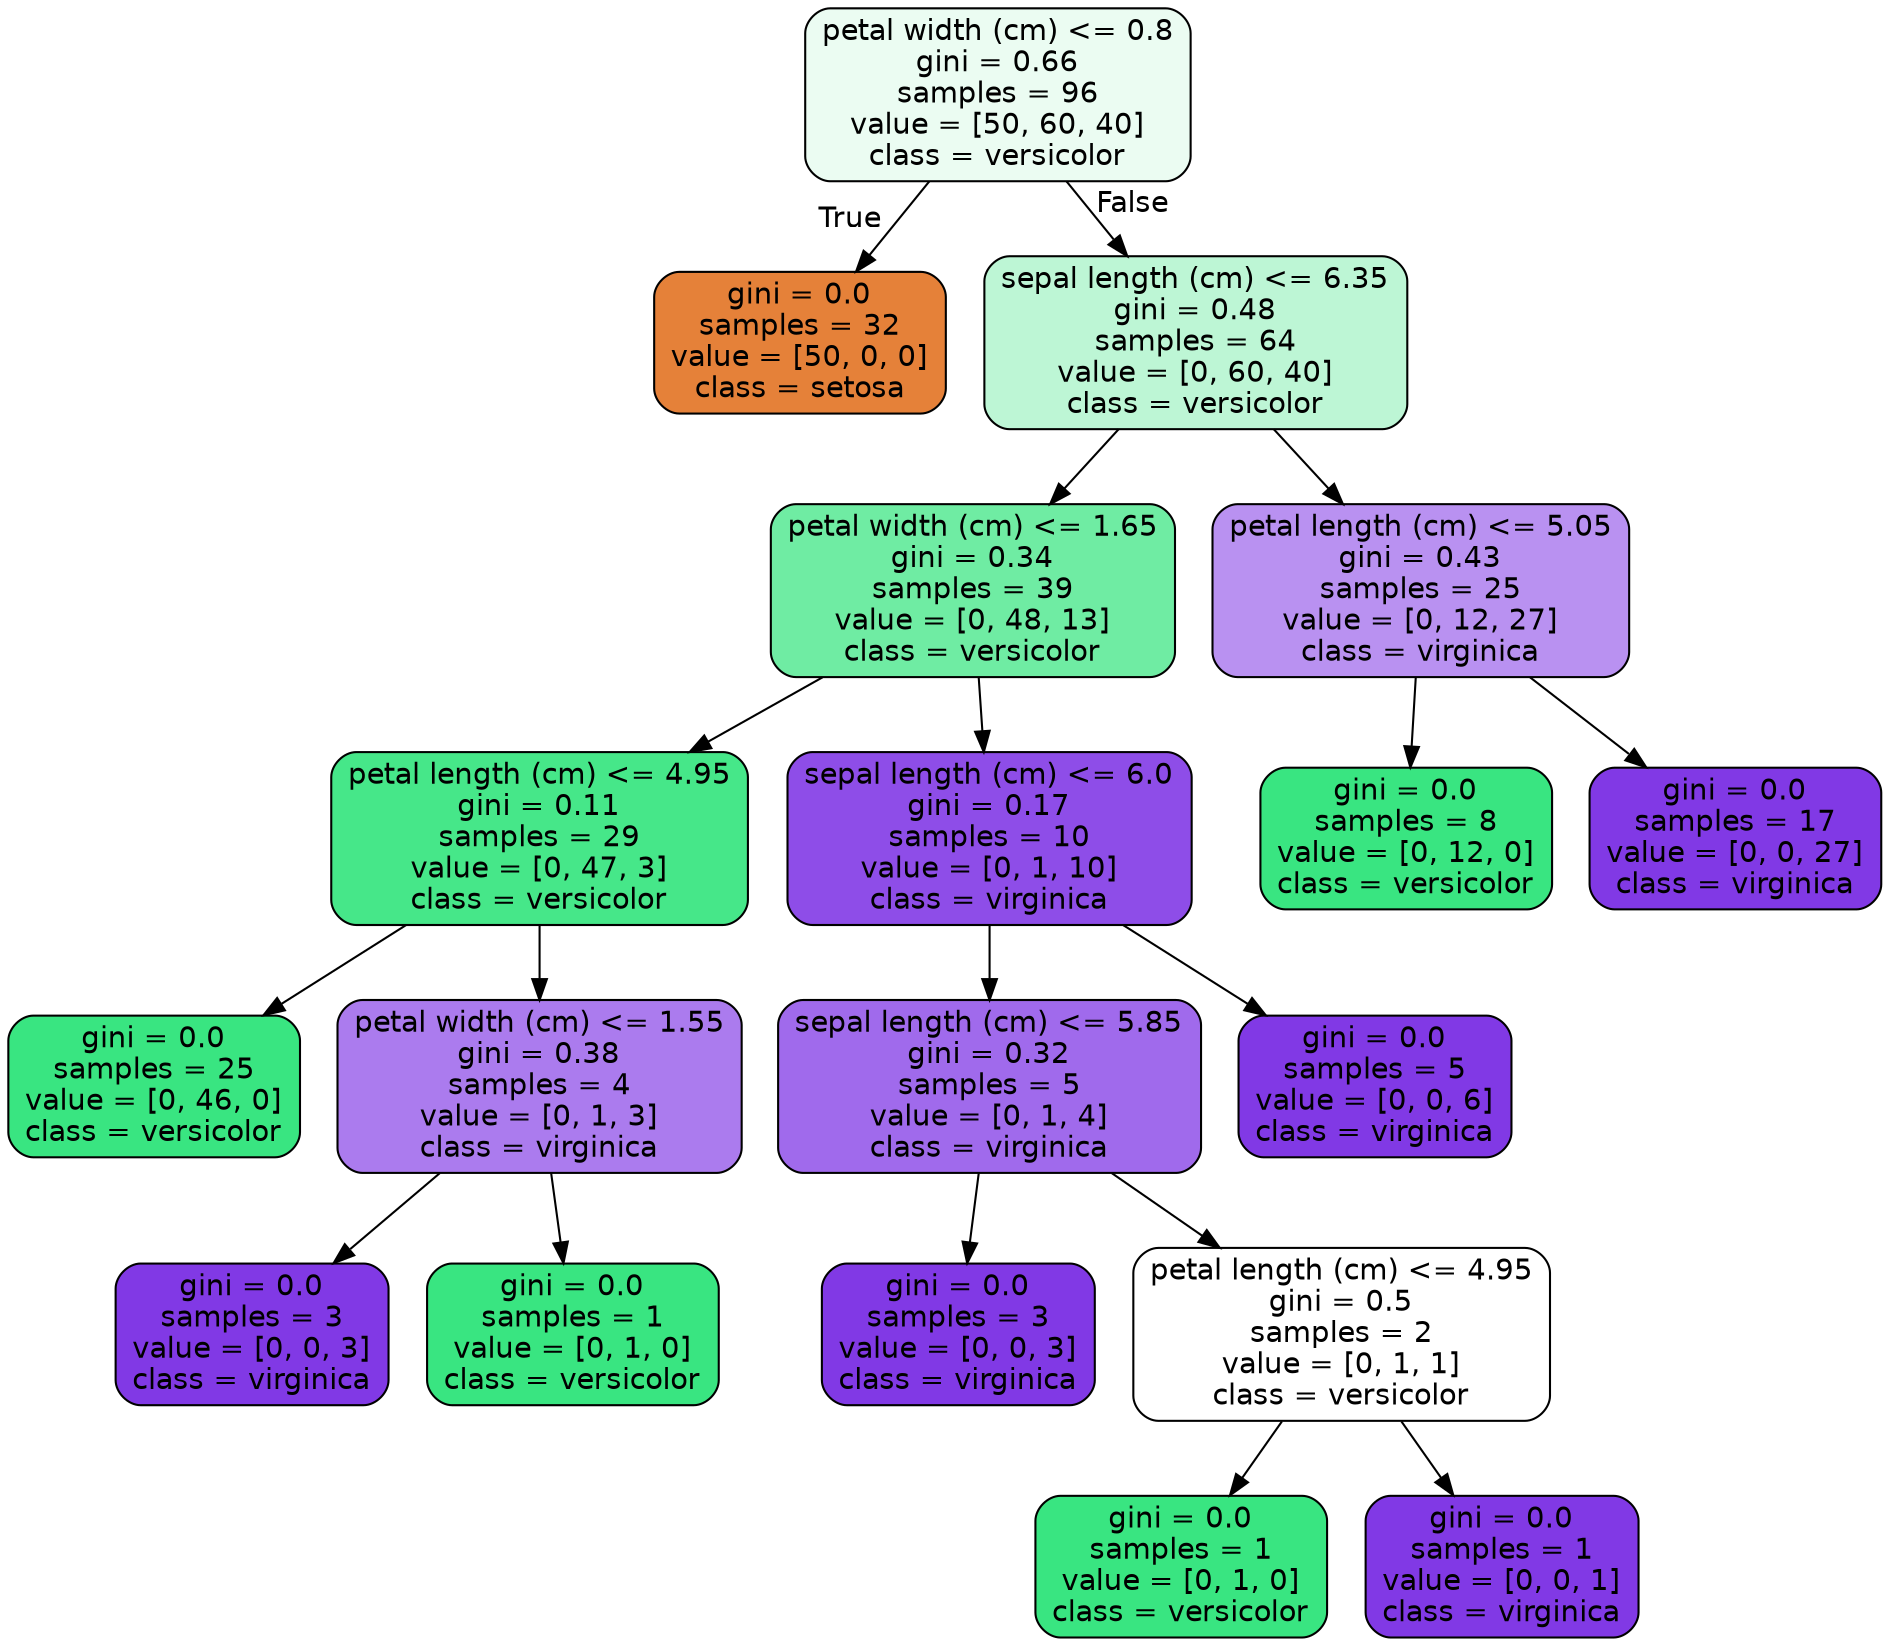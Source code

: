 digraph Tree {
node [shape=box, style="filled, rounded", color="black", fontname=helvetica] ;
edge [fontname=helvetica] ;
0 [label="petal width (cm) <= 0.8\ngini = 0.66\nsamples = 96\nvalue = [50, 60, 40]\nclass = versicolor", fillcolor="#ebfcf2"] ;
1 [label="gini = 0.0\nsamples = 32\nvalue = [50, 0, 0]\nclass = setosa", fillcolor="#e58139"] ;
0 -> 1 [labeldistance=2.5, labelangle=45, headlabel="True"] ;
2 [label="sepal length (cm) <= 6.35\ngini = 0.48\nsamples = 64\nvalue = [0, 60, 40]\nclass = versicolor", fillcolor="#bdf6d5"] ;
0 -> 2 [labeldistance=2.5, labelangle=-45, headlabel="False"] ;
3 [label="petal width (cm) <= 1.65\ngini = 0.34\nsamples = 39\nvalue = [0, 48, 13]\nclass = versicolor", fillcolor="#6feca3"] ;
2 -> 3 ;
4 [label="petal length (cm) <= 4.95\ngini = 0.11\nsamples = 29\nvalue = [0, 47, 3]\nclass = versicolor", fillcolor="#46e789"] ;
3 -> 4 ;
5 [label="gini = 0.0\nsamples = 25\nvalue = [0, 46, 0]\nclass = versicolor", fillcolor="#39e581"] ;
4 -> 5 ;
6 [label="petal width (cm) <= 1.55\ngini = 0.38\nsamples = 4\nvalue = [0, 1, 3]\nclass = virginica", fillcolor="#ab7bee"] ;
4 -> 6 ;
7 [label="gini = 0.0\nsamples = 3\nvalue = [0, 0, 3]\nclass = virginica", fillcolor="#8139e5"] ;
6 -> 7 ;
8 [label="gini = 0.0\nsamples = 1\nvalue = [0, 1, 0]\nclass = versicolor", fillcolor="#39e581"] ;
6 -> 8 ;
9 [label="sepal length (cm) <= 6.0\ngini = 0.17\nsamples = 10\nvalue = [0, 1, 10]\nclass = virginica", fillcolor="#8e4de8"] ;
3 -> 9 ;
10 [label="sepal length (cm) <= 5.85\ngini = 0.32\nsamples = 5\nvalue = [0, 1, 4]\nclass = virginica", fillcolor="#a06aec"] ;
9 -> 10 ;
11 [label="gini = 0.0\nsamples = 3\nvalue = [0, 0, 3]\nclass = virginica", fillcolor="#8139e5"] ;
10 -> 11 ;
12 [label="petal length (cm) <= 4.95\ngini = 0.5\nsamples = 2\nvalue = [0, 1, 1]\nclass = versicolor", fillcolor="#ffffff"] ;
10 -> 12 ;
13 [label="gini = 0.0\nsamples = 1\nvalue = [0, 1, 0]\nclass = versicolor", fillcolor="#39e581"] ;
12 -> 13 ;
14 [label="gini = 0.0\nsamples = 1\nvalue = [0, 0, 1]\nclass = virginica", fillcolor="#8139e5"] ;
12 -> 14 ;
15 [label="gini = 0.0\nsamples = 5\nvalue = [0, 0, 6]\nclass = virginica", fillcolor="#8139e5"] ;
9 -> 15 ;
16 [label="petal length (cm) <= 5.05\ngini = 0.43\nsamples = 25\nvalue = [0, 12, 27]\nclass = virginica", fillcolor="#b991f1"] ;
2 -> 16 ;
17 [label="gini = 0.0\nsamples = 8\nvalue = [0, 12, 0]\nclass = versicolor", fillcolor="#39e581"] ;
16 -> 17 ;
18 [label="gini = 0.0\nsamples = 17\nvalue = [0, 0, 27]\nclass = virginica", fillcolor="#8139e5"] ;
16 -> 18 ;
}